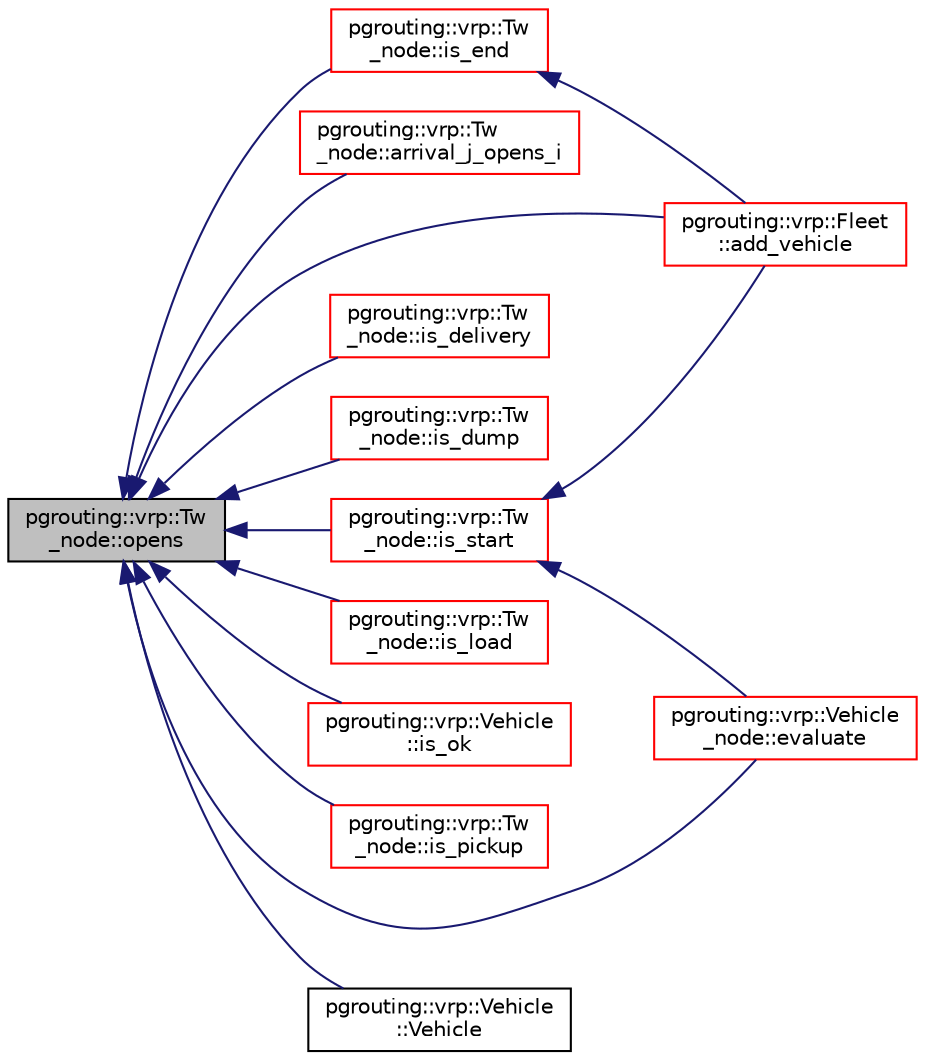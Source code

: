 digraph "pgrouting::vrp::Tw_node::opens"
{
  edge [fontname="Helvetica",fontsize="10",labelfontname="Helvetica",labelfontsize="10"];
  node [fontname="Helvetica",fontsize="10",shape=record];
  rankdir="LR";
  Node616 [label="pgrouting::vrp::Tw\l_node::opens",height=0.2,width=0.4,color="black", fillcolor="grey75", style="filled", fontcolor="black"];
  Node616 -> Node617 [dir="back",color="midnightblue",fontsize="10",style="solid",fontname="Helvetica"];
  Node617 [label="pgrouting::vrp::Fleet\l::add_vehicle",height=0.2,width=0.4,color="red", fillcolor="white", style="filled",URL="$classpgrouting_1_1vrp_1_1Fleet.html#ac6175454144f3417e7fd582b87eabc52"];
  Node616 -> Node620 [dir="back",color="midnightblue",fontsize="10",style="solid",fontname="Helvetica"];
  Node620 [label="pgrouting::vrp::Tw\l_node::arrival_j_opens_i",height=0.2,width=0.4,color="red", fillcolor="white", style="filled",URL="$classpgrouting_1_1vrp_1_1Tw__node.html#a3cf23e97726fbef9a8ffba6952a2aba1",tooltip="@ { "];
  Node616 -> Node656 [dir="back",color="midnightblue",fontsize="10",style="solid",fontname="Helvetica"];
  Node656 [label="pgrouting::vrp::Vehicle\l_node::evaluate",height=0.2,width=0.4,color="red", fillcolor="white", style="filled",URL="$classpgrouting_1_1vrp_1_1Vehicle__node.html#a0afbf88acfd0da17b5745a7199c3e9ba",tooltip="@ { "];
  Node616 -> Node659 [dir="back",color="midnightblue",fontsize="10",style="solid",fontname="Helvetica"];
  Node659 [label="pgrouting::vrp::Tw\l_node::is_delivery",height=0.2,width=0.4,color="red", fillcolor="white", style="filled",URL="$classpgrouting_1_1vrp_1_1Tw__node.html#a7bf5d9502d5d99627b3b7dba5b1a3b76",tooltip="is_delivery "];
  Node616 -> Node662 [dir="back",color="midnightblue",fontsize="10",style="solid",fontname="Helvetica"];
  Node662 [label="pgrouting::vrp::Tw\l_node::is_dump",height=0.2,width=0.4,color="red", fillcolor="white", style="filled",URL="$classpgrouting_1_1vrp_1_1Tw__node.html#a70c9b8184eec7eb4e981f040f36c9262",tooltip="is_dump "];
  Node616 -> Node664 [dir="back",color="midnightblue",fontsize="10",style="solid",fontname="Helvetica"];
  Node664 [label="pgrouting::vrp::Tw\l_node::is_end",height=0.2,width=0.4,color="red", fillcolor="white", style="filled",URL="$classpgrouting_1_1vrp_1_1Tw__node.html#a73dc73078ab5135d9269cb0115de898e",tooltip="is_end "];
  Node664 -> Node617 [dir="back",color="midnightblue",fontsize="10",style="solid",fontname="Helvetica"];
  Node616 -> Node665 [dir="back",color="midnightblue",fontsize="10",style="solid",fontname="Helvetica"];
  Node665 [label="pgrouting::vrp::Tw\l_node::is_load",height=0.2,width=0.4,color="red", fillcolor="white", style="filled",URL="$classpgrouting_1_1vrp_1_1Tw__node.html#a69aa3b00665b1cc9be2549c7dde0e05f",tooltip="is_Load "];
  Node616 -> Node666 [dir="back",color="midnightblue",fontsize="10",style="solid",fontname="Helvetica"];
  Node666 [label="pgrouting::vrp::Vehicle\l::is_ok",height=0.2,width=0.4,color="red", fillcolor="white", style="filled",URL="$classpgrouting_1_1vrp_1_1Vehicle.html#a0923a9c16a3fa7b95123fcc76bd7c499"];
  Node616 -> Node668 [dir="back",color="midnightblue",fontsize="10",style="solid",fontname="Helvetica"];
  Node668 [label="pgrouting::vrp::Tw\l_node::is_pickup",height=0.2,width=0.4,color="red", fillcolor="white", style="filled",URL="$classpgrouting_1_1vrp_1_1Tw__node.html#aff8cddd6a076cc519b695ef4be2dca6b",tooltip="is_pickup "];
  Node616 -> Node669 [dir="back",color="midnightblue",fontsize="10",style="solid",fontname="Helvetica"];
  Node669 [label="pgrouting::vrp::Tw\l_node::is_start",height=0.2,width=0.4,color="red", fillcolor="white", style="filled",URL="$classpgrouting_1_1vrp_1_1Tw__node.html#ad78f19fca930a7754678d57e1e252483",tooltip="@ { "];
  Node669 -> Node617 [dir="back",color="midnightblue",fontsize="10",style="solid",fontname="Helvetica"];
  Node669 -> Node656 [dir="back",color="midnightblue",fontsize="10",style="solid",fontname="Helvetica"];
  Node616 -> Node624 [dir="back",color="midnightblue",fontsize="10",style="solid",fontname="Helvetica"];
  Node624 [label="pgrouting::vrp::Vehicle\l::Vehicle",height=0.2,width=0.4,color="black", fillcolor="white", style="filled",URL="$classpgrouting_1_1vrp_1_1Vehicle.html#a163d32b8d5c8e0444e4fa432b680a784"];
}
